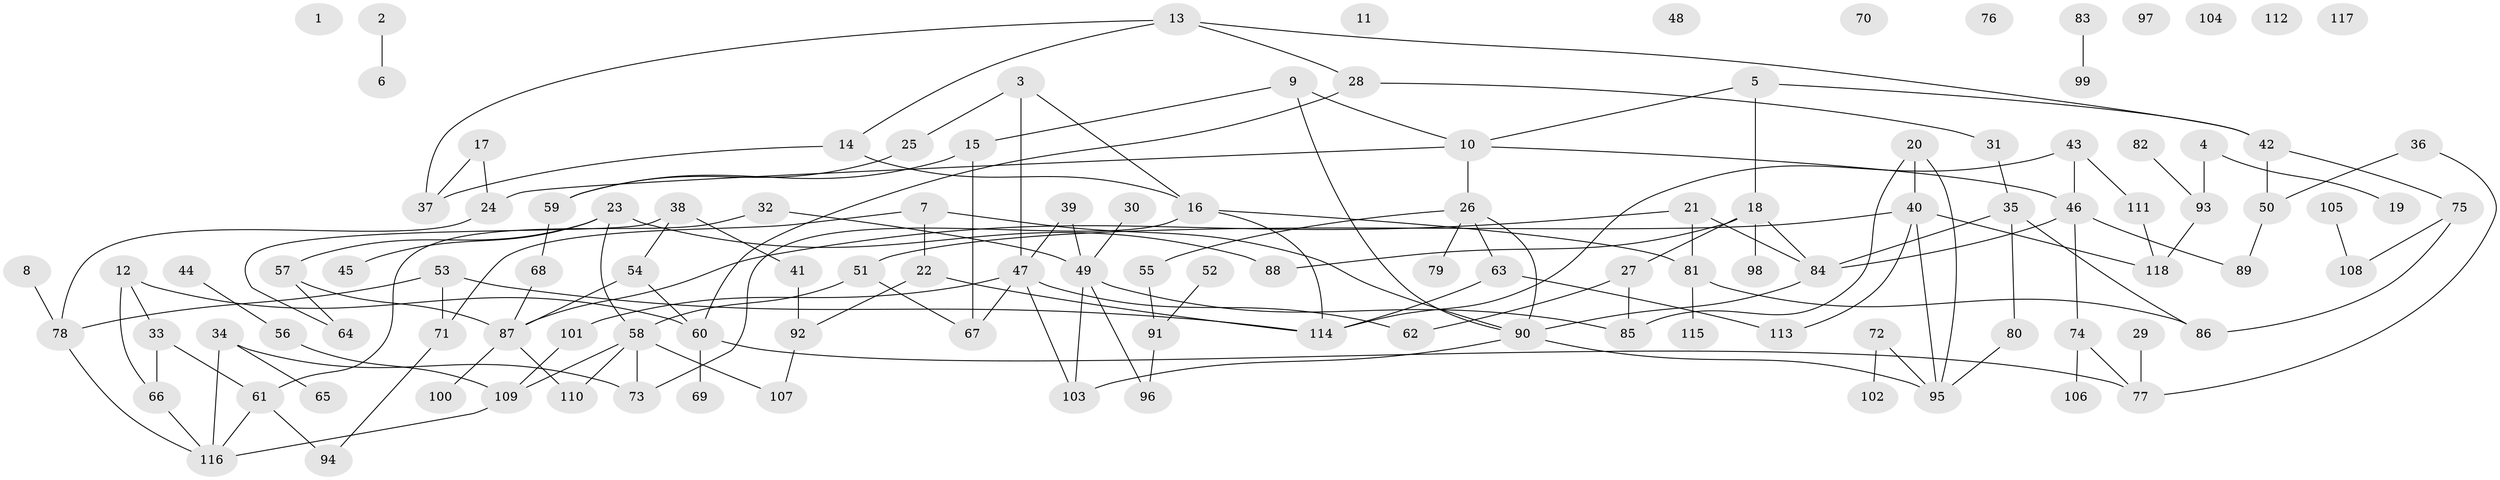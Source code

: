 // coarse degree distribution, {0: 0.10975609756097561, 1: 0.23170731707317074, 6: 0.04878048780487805, 7: 0.036585365853658534, 4: 0.12195121951219512, 3: 0.15853658536585366, 8: 0.024390243902439025, 5: 0.10975609756097561, 2: 0.15853658536585366}
// Generated by graph-tools (version 1.1) at 2025/23/03/03/25 07:23:26]
// undirected, 118 vertices, 153 edges
graph export_dot {
graph [start="1"]
  node [color=gray90,style=filled];
  1;
  2;
  3;
  4;
  5;
  6;
  7;
  8;
  9;
  10;
  11;
  12;
  13;
  14;
  15;
  16;
  17;
  18;
  19;
  20;
  21;
  22;
  23;
  24;
  25;
  26;
  27;
  28;
  29;
  30;
  31;
  32;
  33;
  34;
  35;
  36;
  37;
  38;
  39;
  40;
  41;
  42;
  43;
  44;
  45;
  46;
  47;
  48;
  49;
  50;
  51;
  52;
  53;
  54;
  55;
  56;
  57;
  58;
  59;
  60;
  61;
  62;
  63;
  64;
  65;
  66;
  67;
  68;
  69;
  70;
  71;
  72;
  73;
  74;
  75;
  76;
  77;
  78;
  79;
  80;
  81;
  82;
  83;
  84;
  85;
  86;
  87;
  88;
  89;
  90;
  91;
  92;
  93;
  94;
  95;
  96;
  97;
  98;
  99;
  100;
  101;
  102;
  103;
  104;
  105;
  106;
  107;
  108;
  109;
  110;
  111;
  112;
  113;
  114;
  115;
  116;
  117;
  118;
  2 -- 6;
  3 -- 16;
  3 -- 25;
  3 -- 47;
  4 -- 19;
  4 -- 93;
  5 -- 10;
  5 -- 18;
  5 -- 42;
  7 -- 22;
  7 -- 71;
  7 -- 90;
  8 -- 78;
  9 -- 10;
  9 -- 15;
  9 -- 90;
  10 -- 24;
  10 -- 26;
  10 -- 46;
  12 -- 33;
  12 -- 60;
  12 -- 66;
  13 -- 14;
  13 -- 28;
  13 -- 37;
  13 -- 42;
  14 -- 16;
  14 -- 37;
  15 -- 59;
  15 -- 67;
  16 -- 73;
  16 -- 81;
  16 -- 114;
  17 -- 24;
  17 -- 37;
  18 -- 27;
  18 -- 84;
  18 -- 88;
  18 -- 98;
  20 -- 40;
  20 -- 85;
  20 -- 95;
  21 -- 81;
  21 -- 84;
  21 -- 87;
  22 -- 92;
  22 -- 114;
  23 -- 45;
  23 -- 57;
  23 -- 58;
  23 -- 88;
  24 -- 78;
  25 -- 59;
  26 -- 55;
  26 -- 63;
  26 -- 79;
  26 -- 90;
  27 -- 62;
  27 -- 85;
  28 -- 31;
  28 -- 60;
  29 -- 77;
  30 -- 49;
  31 -- 35;
  32 -- 49;
  32 -- 61;
  33 -- 61;
  33 -- 66;
  34 -- 65;
  34 -- 73;
  34 -- 116;
  35 -- 80;
  35 -- 84;
  35 -- 86;
  36 -- 50;
  36 -- 77;
  38 -- 41;
  38 -- 54;
  38 -- 64;
  39 -- 47;
  39 -- 49;
  40 -- 51;
  40 -- 95;
  40 -- 113;
  40 -- 118;
  41 -- 92;
  42 -- 50;
  42 -- 75;
  43 -- 46;
  43 -- 111;
  43 -- 114;
  44 -- 56;
  46 -- 74;
  46 -- 84;
  46 -- 89;
  47 -- 62;
  47 -- 67;
  47 -- 101;
  47 -- 103;
  49 -- 85;
  49 -- 96;
  49 -- 103;
  50 -- 89;
  51 -- 58;
  51 -- 67;
  52 -- 91;
  53 -- 71;
  53 -- 78;
  53 -- 114;
  54 -- 60;
  54 -- 87;
  55 -- 91;
  56 -- 109;
  57 -- 64;
  57 -- 87;
  58 -- 73;
  58 -- 107;
  58 -- 109;
  58 -- 110;
  59 -- 68;
  60 -- 69;
  60 -- 77;
  61 -- 94;
  61 -- 116;
  63 -- 113;
  63 -- 114;
  66 -- 116;
  68 -- 87;
  71 -- 94;
  72 -- 95;
  72 -- 102;
  74 -- 77;
  74 -- 106;
  75 -- 86;
  75 -- 108;
  78 -- 116;
  80 -- 95;
  81 -- 86;
  81 -- 115;
  82 -- 93;
  83 -- 99;
  84 -- 90;
  87 -- 100;
  87 -- 110;
  90 -- 95;
  90 -- 103;
  91 -- 96;
  92 -- 107;
  93 -- 118;
  101 -- 109;
  105 -- 108;
  109 -- 116;
  111 -- 118;
}
